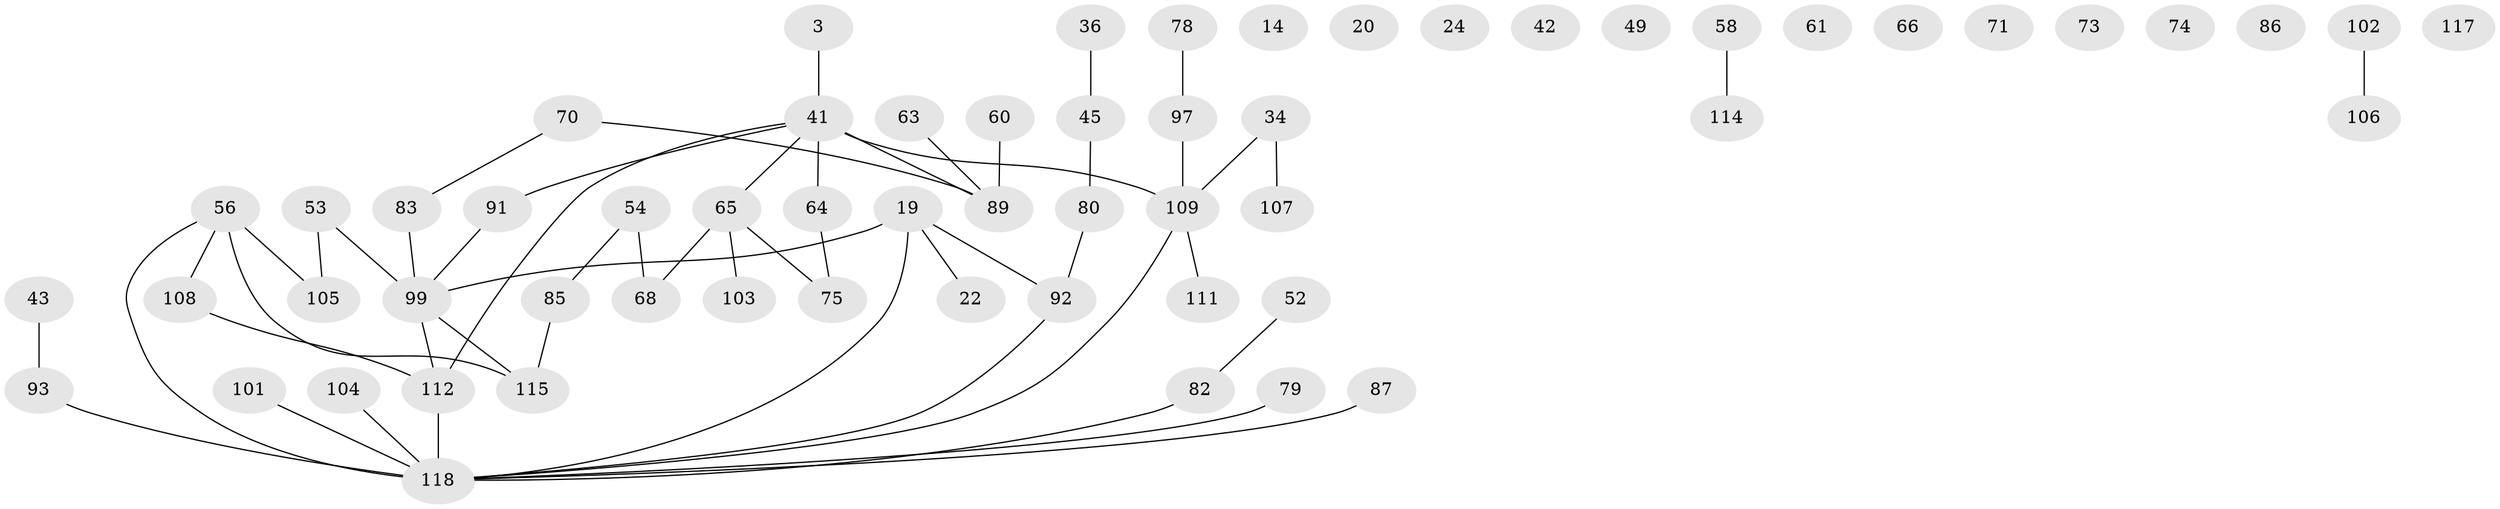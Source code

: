// original degree distribution, {1: 0.23728813559322035, 4: 0.1016949152542373, 2: 0.3050847457627119, 3: 0.211864406779661, 0: 0.1016949152542373, 5: 0.01694915254237288, 6: 0.01694915254237288, 7: 0.00847457627118644}
// Generated by graph-tools (version 1.1) at 2025/39/03/09/25 04:39:10]
// undirected, 59 vertices, 54 edges
graph export_dot {
graph [start="1"]
  node [color=gray90,style=filled];
  3;
  14;
  19 [super="+9"];
  20;
  22;
  24;
  34 [super="+13"];
  36;
  41 [super="+8+38"];
  42;
  43 [super="+17"];
  45;
  49;
  52;
  53;
  54;
  56 [super="+30"];
  58 [super="+4"];
  60;
  61;
  63;
  64;
  65;
  66;
  68;
  70;
  71;
  73;
  74;
  75 [super="+18"];
  78;
  79;
  80;
  82 [super="+33"];
  83;
  85 [super="+12"];
  86;
  87;
  89 [super="+67"];
  91;
  92 [super="+76"];
  93;
  97 [super="+29"];
  99 [super="+25"];
  101;
  102;
  103;
  104;
  105;
  106;
  107;
  108 [super="+88+81"];
  109 [super="+11+51+100"];
  111;
  112 [super="+110"];
  114;
  115 [super="+77"];
  117;
  118 [super="+40+84+113+116"];
  3 -- 41;
  19 -- 92 [weight=2];
  19 -- 99;
  19 -- 22;
  19 -- 118;
  34 -- 107;
  34 -- 109;
  36 -- 45;
  41 -- 64;
  41 -- 89 [weight=3];
  41 -- 65;
  41 -- 91;
  41 -- 109 [weight=2];
  41 -- 112;
  43 -- 93;
  45 -- 80;
  52 -- 82;
  53 -- 99;
  53 -- 105;
  54 -- 68;
  54 -- 85;
  56 -- 115 [weight=2];
  56 -- 105;
  56 -- 108;
  56 -- 118;
  58 -- 114;
  60 -- 89;
  63 -- 89;
  64 -- 75;
  65 -- 68;
  65 -- 75;
  65 -- 103;
  70 -- 83;
  70 -- 89;
  78 -- 97;
  79 -- 118;
  80 -- 92;
  82 -- 118;
  83 -- 99;
  85 -- 115;
  87 -- 118;
  91 -- 99;
  92 -- 118;
  93 -- 118;
  97 -- 109;
  99 -- 112 [weight=2];
  99 -- 115 [weight=2];
  101 -- 118;
  102 -- 106;
  104 -- 118;
  108 -- 112;
  109 -- 111;
  109 -- 118 [weight=2];
  112 -- 118 [weight=6];
}

